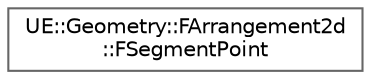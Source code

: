 digraph "Graphical Class Hierarchy"
{
 // INTERACTIVE_SVG=YES
 // LATEX_PDF_SIZE
  bgcolor="transparent";
  edge [fontname=Helvetica,fontsize=10,labelfontname=Helvetica,labelfontsize=10];
  node [fontname=Helvetica,fontsize=10,shape=box,height=0.2,width=0.4];
  rankdir="LR";
  Node0 [id="Node000000",label="UE::Geometry::FArrangement2d\l::FSegmentPoint",height=0.2,width=0.4,color="grey40", fillcolor="white", style="filled",URL="$d8/dac/structUE_1_1Geometry_1_1FArrangement2d_1_1FSegmentPoint.html",tooltip=" "];
}
